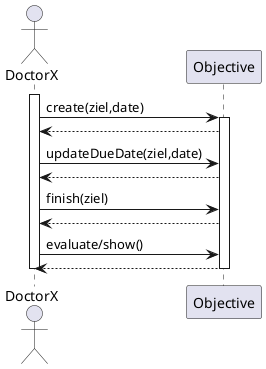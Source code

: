@startuml

actor DoctorX

participant Objective

activate DoctorX

DoctorX -> Objective : create(ziel,date)
activate Objective
Objective --> DoctorX


DoctorX -> Objective : updateDueDate(ziel,date)
Objective --> DoctorX

DoctorX -> Objective : finish(ziel)
Objective --> DoctorX

DoctorX -> Objective : evaluate/show()
Objective --> DoctorX

deactivate Objective
deactivate DoctorX
@enduml